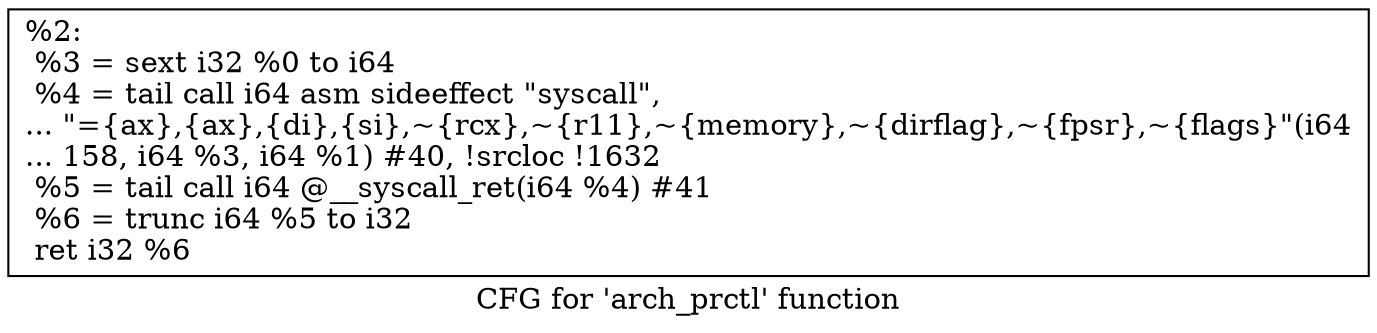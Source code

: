 digraph "CFG for 'arch_prctl' function" {
	label="CFG for 'arch_prctl' function";

	Node0x1de88b0 [shape=record,label="{%2:\l  %3 = sext i32 %0 to i64\l  %4 = tail call i64 asm sideeffect \"syscall\",\l... \"=\{ax\},\{ax\},\{di\},\{si\},~\{rcx\},~\{r11\},~\{memory\},~\{dirflag\},~\{fpsr\},~\{flags\}\"(i64\l... 158, i64 %3, i64 %1) #40, !srcloc !1632\l  %5 = tail call i64 @__syscall_ret(i64 %4) #41\l  %6 = trunc i64 %5 to i32\l  ret i32 %6\l}"];
}
